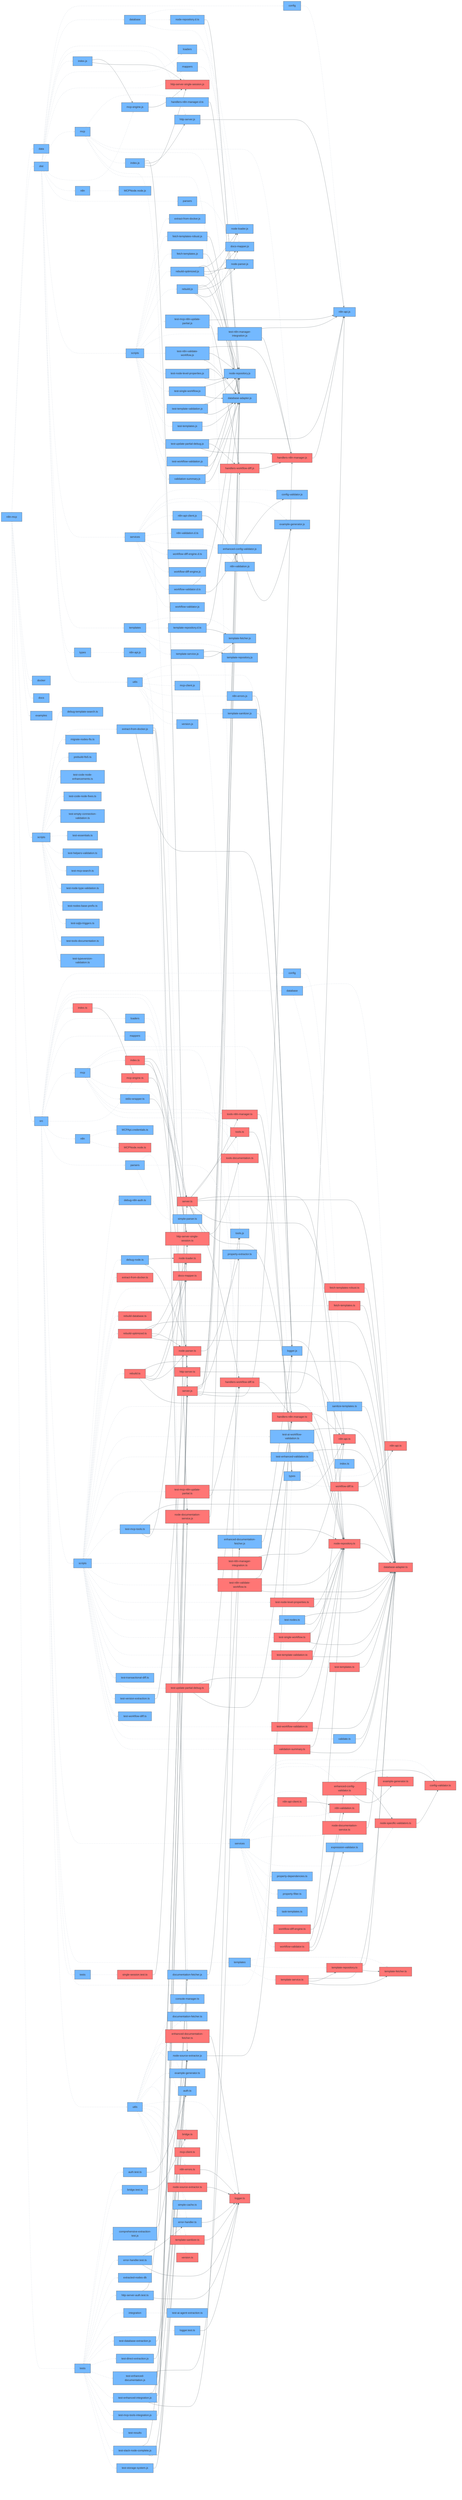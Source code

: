 graph LR
classDef package-node fill:#a29bfe,stroke:#2d3436,shape:ellipse
classDef package-scope-node fill:#ffeaa7,stroke:#2d3436,shape:stadium

  %% Package Scopes

  %% Node Definitions & Styles
  node0["n8n-mcp"];
  style node0 fill:#74b9ff,stroke:#333,stroke-width:1px
  node1["data"];
  style node1 fill:#74b9ff,stroke:#333,stroke-width:1px
  node2["dist"];
  style node2 fill:#74b9ff,stroke:#333,stroke-width:1px
  node3["docker"];
  style node3 fill:#74b9ff,stroke:#333,stroke-width:1px
  node4["docs"];
  style node4 fill:#74b9ff,stroke:#333,stroke-width:1px
  node5["examples"];
  style node5 fill:#74b9ff,stroke:#333,stroke-width:1px
  node6["scripts"];
  style node6 fill:#74b9ff,stroke:#333,stroke-width:1px
  node7["src"];
  style node7 fill:#74b9ff,stroke:#333,stroke-width:1px
  node8["tests"];
  style node8 fill:#74b9ff,stroke:#333,stroke-width:1px
  node9["config"];
  style node9 fill:#74b9ff,stroke:#333,stroke-width:1px
  node10["database"];
  style node10 fill:#74b9ff,stroke:#333,stroke-width:1px
  node11["http-server-single-session.js"];
  style node11 fill:#ff7675,stroke:#333,stroke-width:1px
  node12["http-server.js"];
  style node12 fill:#74b9ff,stroke:#333,stroke-width:1px
  node13["index.js"];
  style node13 fill:#74b9ff,stroke:#333,stroke-width:1px
  node14["loaders"];
  style node14 fill:#74b9ff,stroke:#333,stroke-width:1px
  node15["mappers"];
  style node15 fill:#74b9ff,stroke:#333,stroke-width:1px
  node16["mcp"];
  style node16 fill:#74b9ff,stroke:#333,stroke-width:1px
  node17["mcp-engine.js"];
  style node17 fill:#74b9ff,stroke:#333,stroke-width:1px
  node18["n8n"];
  style node18 fill:#74b9ff,stroke:#333,stroke-width:1px
  node19["parsers"];
  style node19 fill:#74b9ff,stroke:#333,stroke-width:1px
  node20["scripts"];
  style node20 fill:#74b9ff,stroke:#333,stroke-width:1px
  node21["services"];
  style node21 fill:#74b9ff,stroke:#333,stroke-width:1px
  node22["templates"];
  style node22 fill:#74b9ff,stroke:#333,stroke-width:1px
  node23["types"];
  style node23 fill:#74b9ff,stroke:#333,stroke-width:1px
  node24["utils"];
  style node24 fill:#74b9ff,stroke:#333,stroke-width:1px
  node25["n8n-api.js"];
  style node25 fill:#74b9ff,stroke:#333,stroke-width:1px
  node26["database-adapter.js"];
  style node26 fill:#74b9ff,stroke:#333,stroke-width:1px
  node27["node-repository.d.ts"];
  style node27 fill:#74b9ff,stroke:#333,stroke-width:1px
  node28["node-repository.js"];
  style node28 fill:#74b9ff,stroke:#333,stroke-width:1px
  node29["node-loader.js"];
  style node29 fill:#74b9ff,stroke:#333,stroke-width:1px
  node30["docs-mapper.js"];
  style node30 fill:#74b9ff,stroke:#333,stroke-width:1px
  node31["handlers-n8n-manager.d.ts"];
  style node31 fill:#74b9ff,stroke:#333,stroke-width:1px
  node32["handlers-n8n-manager.js"];
  style node32 fill:#ff7675,stroke:#333,stroke-width:1px
  node33["handlers-workflow-diff.js"];
  style node33 fill:#ff7675,stroke:#333,stroke-width:1px
  node34["index.js"];
  style node34 fill:#74b9ff,stroke:#333,stroke-width:1px
  node35["server.js"];
  style node35 fill:#ff7675,stroke:#333,stroke-width:1px
  node36["tools.js"];
  style node36 fill:#74b9ff,stroke:#333,stroke-width:1px
  node37["MCPNode.node.js"];
  style node37 fill:#74b9ff,stroke:#333,stroke-width:1px
  node38["node-parser.js"];
  style node38 fill:#74b9ff,stroke:#333,stroke-width:1px
  node39["extract-from-docker.js"];
  style node39 fill:#74b9ff,stroke:#333,stroke-width:1px
  node40["fetch-templates-robust.js"];
  style node40 fill:#74b9ff,stroke:#333,stroke-width:1px
  node41["fetch-templates.js"];
  style node41 fill:#74b9ff,stroke:#333,stroke-width:1px
  node42["rebuild-optimized.js"];
  style node42 fill:#74b9ff,stroke:#333,stroke-width:1px
  node43["rebuild.js"];
  style node43 fill:#74b9ff,stroke:#333,stroke-width:1px
  node44["test-mcp-n8n-update-partial.js"];
  style node44 fill:#74b9ff,stroke:#333,stroke-width:1px
  node45["test-n8n-manager-integration.js"];
  style node45 fill:#74b9ff,stroke:#333,stroke-width:1px
  node46["test-n8n-validate-workflow.js"];
  style node46 fill:#74b9ff,stroke:#333,stroke-width:1px
  node47["test-node-level-properties.js"];
  style node47 fill:#74b9ff,stroke:#333,stroke-width:1px
  node48["test-single-workflow.js"];
  style node48 fill:#74b9ff,stroke:#333,stroke-width:1px
  node49["test-template-validation.js"];
  style node49 fill:#74b9ff,stroke:#333,stroke-width:1px
  node50["test-templates.js"];
  style node50 fill:#74b9ff,stroke:#333,stroke-width:1px
  node51["test-update-partial-debug.js"];
  style node51 fill:#74b9ff,stroke:#333,stroke-width:1px
  node52["test-workflow-validation.js"];
  style node52 fill:#74b9ff,stroke:#333,stroke-width:1px
  node53["validation-summary.js"];
  style node53 fill:#74b9ff,stroke:#333,stroke-width:1px
  node54["config-validator.js"];
  style node54 fill:#74b9ff,stroke:#333,stroke-width:1px
  node55["enhanced-config-validator.js"];
  style node55 fill:#74b9ff,stroke:#333,stroke-width:1px
  node56["example-generator.js"];
  style node56 fill:#74b9ff,stroke:#333,stroke-width:1px
  node57["n8n-api-client.js"];
  style node57 fill:#74b9ff,stroke:#333,stroke-width:1px
  node58["n8n-validation.d.ts"];
  style node58 fill:#74b9ff,stroke:#333,stroke-width:1px
  node59["n8n-validation.js"];
  style node59 fill:#74b9ff,stroke:#333,stroke-width:1px
  node60["node-documentation-service.js"];
  style node60 fill:#ff7675,stroke:#333,stroke-width:1px
  node61["workflow-diff-engine.d.ts"];
  style node61 fill:#74b9ff,stroke:#333,stroke-width:1px
  node62["workflow-diff-engine.js"];
  style node62 fill:#74b9ff,stroke:#333,stroke-width:1px
  node63["workflow-validator.d.ts"];
  style node63 fill:#74b9ff,stroke:#333,stroke-width:1px
  node64["workflow-validator.js"];
  style node64 fill:#74b9ff,stroke:#333,stroke-width:1px
  node65["template-fetcher.js"];
  style node65 fill:#74b9ff,stroke:#333,stroke-width:1px
  node66["template-repository.d.ts"];
  style node66 fill:#74b9ff,stroke:#333,stroke-width:1px
  node67["template-repository.js"];
  style node67 fill:#74b9ff,stroke:#333,stroke-width:1px
  node68["template-service.js"];
  style node68 fill:#74b9ff,stroke:#333,stroke-width:1px
  node69["n8n-api.js"];
  style node69 fill:#74b9ff,stroke:#333,stroke-width:1px
  node70["documentation-fetcher.js"];
  style node70 fill:#74b9ff,stroke:#333,stroke-width:1px
  node71["enhanced-documentation-fetcher.js"];
  style node71 fill:#74b9ff,stroke:#333,stroke-width:1px
  node72["logger.js"];
  style node72 fill:#74b9ff,stroke:#333,stroke-width:1px
  node73["mcp-client.js"];
  style node73 fill:#74b9ff,stroke:#333,stroke-width:1px
  node74["n8n-errors.js"];
  style node74 fill:#74b9ff,stroke:#333,stroke-width:1px
  node75["node-source-extractor.js"];
  style node75 fill:#74b9ff,stroke:#333,stroke-width:1px
  node76["template-sanitizer.js"];
  style node76 fill:#74b9ff,stroke:#333,stroke-width:1px
  node77["version.js"];
  style node77 fill:#74b9ff,stroke:#333,stroke-width:1px
  node78["debug-template-search.ts"];
  style node78 fill:#74b9ff,stroke:#333,stroke-width:1px
  node79["extract-from-docker.js"];
  style node79 fill:#74b9ff,stroke:#333,stroke-width:1px
  node80["migrate-nodes-fts.ts"];
  style node80 fill:#74b9ff,stroke:#333,stroke-width:1px
  node81["prebuild-fts5.ts"];
  style node81 fill:#74b9ff,stroke:#333,stroke-width:1px
  node82["test-code-node-enhancements.ts"];
  style node82 fill:#74b9ff,stroke:#333,stroke-width:1px
  node83["test-code-node-fixes.ts"];
  style node83 fill:#74b9ff,stroke:#333,stroke-width:1px
  node84["test-empty-connection-validation.ts"];
  style node84 fill:#74b9ff,stroke:#333,stroke-width:1px
  node85["test-essentials.ts"];
  style node85 fill:#74b9ff,stroke:#333,stroke-width:1px
  node86["test-helpers-validation.ts"];
  style node86 fill:#74b9ff,stroke:#333,stroke-width:1px
  node87["test-mcp-search.ts"];
  style node87 fill:#74b9ff,stroke:#333,stroke-width:1px
  node88["test-node-type-validation.ts"];
  style node88 fill:#74b9ff,stroke:#333,stroke-width:1px
  node89["test-nodes-base-prefix.ts"];
  style node89 fill:#74b9ff,stroke:#333,stroke-width:1px
  node90["test-sqljs-triggers.ts"];
  style node90 fill:#74b9ff,stroke:#333,stroke-width:1px
  node91["test-tools-documentation.ts"];
  style node91 fill:#74b9ff,stroke:#333,stroke-width:1px
  node92["test-typeversion-validation.ts"];
  style node92 fill:#74b9ff,stroke:#333,stroke-width:1px
  node93["config"];
  style node93 fill:#74b9ff,stroke:#333,stroke-width:1px
  node94["database"];
  style node94 fill:#74b9ff,stroke:#333,stroke-width:1px
  node95["http-server-single-session.ts"];
  style node95 fill:#ff7675,stroke:#333,stroke-width:1px
  node96["http-server.ts"];
  style node96 fill:#ff7675,stroke:#333,stroke-width:1px
  node97["index.ts"];
  style node97 fill:#ff7675,stroke:#333,stroke-width:1px
  node98["loaders"];
  style node98 fill:#74b9ff,stroke:#333,stroke-width:1px
  node99["mappers"];
  style node99 fill:#74b9ff,stroke:#333,stroke-width:1px
  node100["mcp"];
  style node100 fill:#74b9ff,stroke:#333,stroke-width:1px
  node101["mcp-engine.ts"];
  style node101 fill:#ff7675,stroke:#333,stroke-width:1px
  node102["n8n"];
  style node102 fill:#74b9ff,stroke:#333,stroke-width:1px
  node103["parsers"];
  style node103 fill:#74b9ff,stroke:#333,stroke-width:1px
  node104["scripts"];
  style node104 fill:#74b9ff,stroke:#333,stroke-width:1px
  node105["services"];
  style node105 fill:#74b9ff,stroke:#333,stroke-width:1px
  node106["templates"];
  style node106 fill:#74b9ff,stroke:#333,stroke-width:1px
  node107["tests"];
  style node107 fill:#74b9ff,stroke:#333,stroke-width:1px
  node108["types"];
  style node108 fill:#74b9ff,stroke:#333,stroke-width:1px
  node109["utils"];
  style node109 fill:#74b9ff,stroke:#333,stroke-width:1px
  node110["n8n-api.ts"];
  style node110 fill:#ff7675,stroke:#333,stroke-width:1px
  node111["database-adapter.ts"];
  style node111 fill:#ff7675,stroke:#333,stroke-width:1px
  node112["node-repository.ts"];
  style node112 fill:#ff7675,stroke:#333,stroke-width:1px
  node113["node-loader.ts"];
  style node113 fill:#ff7675,stroke:#333,stroke-width:1px
  node114["docs-mapper.ts"];
  style node114 fill:#ff7675,stroke:#333,stroke-width:1px
  node115["handlers-n8n-manager.ts"];
  style node115 fill:#ff7675,stroke:#333,stroke-width:1px
  node116["handlers-workflow-diff.ts"];
  style node116 fill:#ff7675,stroke:#333,stroke-width:1px
  node117["index.ts"];
  style node117 fill:#ff7675,stroke:#333,stroke-width:1px
  node118["server.ts"];
  style node118 fill:#ff7675,stroke:#333,stroke-width:1px
  node119["stdio-wrapper.ts"];
  style node119 fill:#74b9ff,stroke:#333,stroke-width:1px
  node120["tools-documentation.ts"];
  style node120 fill:#ff7675,stroke:#333,stroke-width:1px
  node121["tools-n8n-manager.ts"];
  style node121 fill:#ff7675,stroke:#333,stroke-width:1px
  node122["tools.ts"];
  style node122 fill:#ff7675,stroke:#333,stroke-width:1px
  node123["MCPApi.credentials.ts"];
  style node123 fill:#74b9ff,stroke:#333,stroke-width:1px
  node124["MCPNode.node.ts"];
  style node124 fill:#ff7675,stroke:#333,stroke-width:1px
  node125["node-parser.ts"];
  style node125 fill:#ff7675,stroke:#333,stroke-width:1px
  node126["property-extractor.ts"];
  style node126 fill:#74b9ff,stroke:#333,stroke-width:1px
  node127["simple-parser.ts"];
  style node127 fill:#74b9ff,stroke:#333,stroke-width:1px
  node128["debug-n8n-auth.ts"];
  style node128 fill:#74b9ff,stroke:#333,stroke-width:1px
  node129["debug-node.ts"];
  style node129 fill:#74b9ff,stroke:#333,stroke-width:1px
  node130["extract-from-docker.ts"];
  style node130 fill:#ff7675,stroke:#333,stroke-width:1px
  node131["fetch-templates-robust.ts"];
  style node131 fill:#ff7675,stroke:#333,stroke-width:1px
  node132["fetch-templates.ts"];
  style node132 fill:#ff7675,stroke:#333,stroke-width:1px
  node133["rebuild-database.ts"];
  style node133 fill:#ff7675,stroke:#333,stroke-width:1px
  node134["rebuild-optimized.ts"];
  style node134 fill:#ff7675,stroke:#333,stroke-width:1px
  node135["rebuild.ts"];
  style node135 fill:#ff7675,stroke:#333,stroke-width:1px
  node136["sanitize-templates.ts"];
  style node136 fill:#74b9ff,stroke:#333,stroke-width:1px
  node137["test-ai-workflow-validation.ts"];
  style node137 fill:#74b9ff,stroke:#333,stroke-width:1px
  node138["test-enhanced-validation.ts"];
  style node138 fill:#74b9ff,stroke:#333,stroke-width:1px
  node139["test-mcp-n8n-update-partial.ts"];
  style node139 fill:#ff7675,stroke:#333,stroke-width:1px
  node140["test-mcp-tools.ts"];
  style node140 fill:#74b9ff,stroke:#333,stroke-width:1px
  node141["test-n8n-manager-integration.ts"];
  style node141 fill:#ff7675,stroke:#333,stroke-width:1px
  node142["test-n8n-validate-workflow.ts"];
  style node142 fill:#ff7675,stroke:#333,stroke-width:1px
  node143["test-node-level-properties.ts"];
  style node143 fill:#ff7675,stroke:#333,stroke-width:1px
  node144["test-nodes.ts"];
  style node144 fill:#74b9ff,stroke:#333,stroke-width:1px
  node145["test-single-workflow.ts"];
  style node145 fill:#ff7675,stroke:#333,stroke-width:1px
  node146["test-template-validation.ts"];
  style node146 fill:#ff7675,stroke:#333,stroke-width:1px
  node147["test-templates.ts"];
  style node147 fill:#ff7675,stroke:#333,stroke-width:1px
  node148["test-transactional-diff.ts"];
  style node148 fill:#74b9ff,stroke:#333,stroke-width:1px
  node149["test-update-partial-debug.ts"];
  style node149 fill:#ff7675,stroke:#333,stroke-width:1px
  node150["test-version-extraction.ts"];
  style node150 fill:#74b9ff,stroke:#333,stroke-width:1px
  node151["test-workflow-diff.ts"];
  style node151 fill:#74b9ff,stroke:#333,stroke-width:1px
  node152["test-workflow-validation.ts"];
  style node152 fill:#ff7675,stroke:#333,stroke-width:1px
  node153["validate.ts"];
  style node153 fill:#74b9ff,stroke:#333,stroke-width:1px
  node154["validation-summary.ts"];
  style node154 fill:#ff7675,stroke:#333,stroke-width:1px
  node155["config-validator.ts"];
  style node155 fill:#ff7675,stroke:#333,stroke-width:1px
  node156["enhanced-config-validator.ts"];
  style node156 fill:#ff7675,stroke:#333,stroke-width:1px
  node157["example-generator.ts"];
  style node157 fill:#ff7675,stroke:#333,stroke-width:1px
  node158["expression-validator.ts"];
  style node158 fill:#74b9ff,stroke:#333,stroke-width:1px
  node159["n8n-api-client.ts"];
  style node159 fill:#ff7675,stroke:#333,stroke-width:1px
  node160["n8n-validation.ts"];
  style node160 fill:#ff7675,stroke:#333,stroke-width:1px
  node161["node-documentation-service.ts"];
  style node161 fill:#ff7675,stroke:#333,stroke-width:1px
  node162["node-specific-validators.ts"];
  style node162 fill:#ff7675,stroke:#333,stroke-width:1px
  node163["property-dependencies.ts"];
  style node163 fill:#74b9ff,stroke:#333,stroke-width:1px
  node164["property-filter.ts"];
  style node164 fill:#74b9ff,stroke:#333,stroke-width:1px
  node165["task-templates.ts"];
  style node165 fill:#74b9ff,stroke:#333,stroke-width:1px
  node166["workflow-diff-engine.ts"];
  style node166 fill:#ff7675,stroke:#333,stroke-width:1px
  node167["workflow-validator.ts"];
  style node167 fill:#ff7675,stroke:#333,stroke-width:1px
  node168["template-fetcher.ts"];
  style node168 fill:#ff7675,stroke:#333,stroke-width:1px
  node169["template-repository.ts"];
  style node169 fill:#ff7675,stroke:#333,stroke-width:1px
  node170["template-service.ts"];
  style node170 fill:#ff7675,stroke:#333,stroke-width:1px
  node171["single-session.test.ts"];
  style node171 fill:#ff7675,stroke:#333,stroke-width:1px
  node172["index.ts"];
  style node172 fill:#74b9ff,stroke:#333,stroke-width:1px
  node173["n8n-api.ts"];
  style node173 fill:#ff7675,stroke:#333,stroke-width:1px
  node174["workflow-diff.ts"];
  style node174 fill:#ff7675,stroke:#333,stroke-width:1px
  node175["auth.ts"];
  style node175 fill:#74b9ff,stroke:#333,stroke-width:1px
  node176["bridge.ts"];
  style node176 fill:#ff7675,stroke:#333,stroke-width:1px
  node177["console-manager.ts"];
  style node177 fill:#74b9ff,stroke:#333,stroke-width:1px
  node178["documentation-fetcher.ts"];
  style node178 fill:#74b9ff,stroke:#333,stroke-width:1px
  node179["enhanced-documentation-fetcher.ts"];
  style node179 fill:#ff7675,stroke:#333,stroke-width:1px
  node180["error-handler.ts"];
  style node180 fill:#74b9ff,stroke:#333,stroke-width:1px
  node181["example-generator.ts"];
  style node181 fill:#74b9ff,stroke:#333,stroke-width:1px
  node182["logger.ts"];
  style node182 fill:#ff7675,stroke:#333,stroke-width:1px
  node183["mcp-client.ts"];
  style node183 fill:#ff7675,stroke:#333,stroke-width:1px
  node184["n8n-errors.ts"];
  style node184 fill:#ff7675,stroke:#333,stroke-width:1px
  node185["node-source-extractor.ts"];
  style node185 fill:#ff7675,stroke:#333,stroke-width:1px
  node186["simple-cache.ts"];
  style node186 fill:#74b9ff,stroke:#333,stroke-width:1px
  node187["template-sanitizer.ts"];
  style node187 fill:#ff7675,stroke:#333,stroke-width:1px
  node188["version.ts"];
  style node188 fill:#ff7675,stroke:#333,stroke-width:1px
  node189["auth.test.ts"];
  style node189 fill:#74b9ff,stroke:#333,stroke-width:1px
  node190["bridge.test.ts"];
  style node190 fill:#74b9ff,stroke:#333,stroke-width:1px
  node191["comprehensive-extraction-test.js"];
  style node191 fill:#74b9ff,stroke:#333,stroke-width:1px
  node192["error-handler.test.ts"];
  style node192 fill:#74b9ff,stroke:#333,stroke-width:1px
  node193["extracted-nodes-db"];
  style node193 fill:#74b9ff,stroke:#333,stroke-width:1px
  node194["http-server-auth.test.ts"];
  style node194 fill:#74b9ff,stroke:#333,stroke-width:1px
  node195["integration"];
  style node195 fill:#74b9ff,stroke:#333,stroke-width:1px
  node196["logger.test.ts"];
  style node196 fill:#74b9ff,stroke:#333,stroke-width:1px
  node197["test-database-extraction.js"];
  style node197 fill:#74b9ff,stroke:#333,stroke-width:1px
  node198["test-direct-extraction.js"];
  style node198 fill:#74b9ff,stroke:#333,stroke-width:1px
  node199["test-enhanced-documentation.js"];
  style node199 fill:#74b9ff,stroke:#333,stroke-width:1px
  node200["test-enhanced-integration.js"];
  style node200 fill:#74b9ff,stroke:#333,stroke-width:1px
  node201["test-mcp-tools-integration.js"];
  style node201 fill:#74b9ff,stroke:#333,stroke-width:1px
  node202["test-results"];
  style node202 fill:#74b9ff,stroke:#333,stroke-width:1px
  node203["test-slack-node-complete.js"];
  style node203 fill:#74b9ff,stroke:#333,stroke-width:1px
  node204["test-storage-system.js"];
  style node204 fill:#74b9ff,stroke:#333,stroke-width:1px
  node205["test-ai-agent-extraction.ts"];
  style node205 fill:#74b9ff,stroke:#333,stroke-width:1px

  %% Edge Definitions
  node0 --> node1
  linkStyle 0 stroke:#dfe4ea,stroke-width:2px,stroke-dasharray:5,5
  node0 --> node2
  linkStyle 1 stroke:#dfe4ea,stroke-width:2px,stroke-dasharray:5,5
  node0 --> node3
  linkStyle 2 stroke:#dfe4ea,stroke-width:2px,stroke-dasharray:5,5
  node0 --> node4
  linkStyle 3 stroke:#dfe4ea,stroke-width:2px,stroke-dasharray:5,5
  node0 --> node5
  linkStyle 4 stroke:#dfe4ea,stroke-width:2px,stroke-dasharray:5,5
  node0 --> node6
  linkStyle 5 stroke:#dfe4ea,stroke-width:2px,stroke-dasharray:5,5
  node0 --> node7
  linkStyle 6 stroke:#dfe4ea,stroke-width:2px,stroke-dasharray:5,5
  node0 --> node8
  linkStyle 7 stroke:#dfe4ea,stroke-width:2px,stroke-dasharray:5,5
  node2 --> node9
  linkStyle 8 stroke:#dfe4ea,stroke-width:2px,stroke-dasharray:5,5
  node2 --> node10
  linkStyle 9 stroke:#dfe4ea,stroke-width:2px,stroke-dasharray:5,5
  node2 --> node11
  linkStyle 10 stroke:#dfe4ea,stroke-width:2px,stroke-dasharray:5,5
  node2 --> node12
  linkStyle 11 stroke:#dfe4ea,stroke-width:2px,stroke-dasharray:5,5
  node2 --> node13
  linkStyle 12 stroke:#dfe4ea,stroke-width:2px,stroke-dasharray:5,5
  node2 --> node14
  linkStyle 13 stroke:#dfe4ea,stroke-width:2px,stroke-dasharray:5,5
  node2 --> node15
  linkStyle 14 stroke:#dfe4ea,stroke-width:2px,stroke-dasharray:5,5
  node2 --> node16
  linkStyle 15 stroke:#dfe4ea,stroke-width:2px,stroke-dasharray:5,5
  node2 --> node17
  linkStyle 16 stroke:#dfe4ea,stroke-width:2px,stroke-dasharray:5,5
  node2 --> node18
  linkStyle 17 stroke:#dfe4ea,stroke-width:2px,stroke-dasharray:5,5
  node2 --> node19
  linkStyle 18 stroke:#dfe4ea,stroke-width:2px,stroke-dasharray:5,5
  node2 --> node20
  linkStyle 19 stroke:#dfe4ea,stroke-width:2px,stroke-dasharray:5,5
  node2 --> node21
  linkStyle 20 stroke:#dfe4ea,stroke-width:2px,stroke-dasharray:5,5
  node2 --> node22
  linkStyle 21 stroke:#dfe4ea,stroke-width:2px,stroke-dasharray:5,5
  node2 --> node23
  linkStyle 22 stroke:#dfe4ea,stroke-width:2px,stroke-dasharray:5,5
  node2 --> node24
  linkStyle 23 stroke:#dfe4ea,stroke-width:2px,stroke-dasharray:5,5
  node9 --> node25
  linkStyle 24 stroke:#dfe4ea,stroke-width:2px,stroke-dasharray:5,5
  node10 --> node26
  linkStyle 25 stroke:#dfe4ea,stroke-width:2px,stroke-dasharray:5,5
  node10 --> node27
  linkStyle 26 stroke:#dfe4ea,stroke-width:2px,stroke-dasharray:5,5
  node10 --> node28
  linkStyle 27 stroke:#dfe4ea,stroke-width:2px,stroke-dasharray:5,5
  node27 --> node26
  linkStyle 28 stroke:#636e72,stroke-width:1px
  node12 --> node25
  linkStyle 29 stroke:#636e72,stroke-width:1px
  node13 --> node17
  linkStyle 30 stroke:#636e72,stroke-width:1px
  node13 --> node11
  linkStyle 31 stroke:#636e72,stroke-width:1px
  node14 --> node29
  linkStyle 32 stroke:#dfe4ea,stroke-width:2px,stroke-dasharray:5,5
  node15 --> node30
  linkStyle 33 stroke:#dfe4ea,stroke-width:2px,stroke-dasharray:5,5
  node16 --> node31
  linkStyle 34 stroke:#dfe4ea,stroke-width:2px,stroke-dasharray:5,5
  node16 --> node32
  linkStyle 35 stroke:#dfe4ea,stroke-width:2px,stroke-dasharray:5,5
  node16 --> node33
  linkStyle 36 stroke:#dfe4ea,stroke-width:2px,stroke-dasharray:5,5
  node16 --> node34
  linkStyle 37 stroke:#dfe4ea,stroke-width:2px,stroke-dasharray:5,5
  node16 --> node35
  linkStyle 38 stroke:#dfe4ea,stroke-width:2px,stroke-dasharray:5,5
  node16 --> node36
  linkStyle 39 stroke:#dfe4ea,stroke-width:2px,stroke-dasharray:5,5
  node31 --> node28
  linkStyle 40 stroke:#636e72,stroke-width:1px
  node32 --> node25
  linkStyle 41 stroke:#636e72,stroke-width:1px
  node33 --> node32
  linkStyle 42 stroke:#636e72,stroke-width:1px
  node34 --> node35
  linkStyle 43 stroke:#636e72,stroke-width:1px
  node34 --> node12
  linkStyle 44 stroke:#636e72,stroke-width:1px
  node34 --> node11
  linkStyle 45 stroke:#636e72,stroke-width:1px
  node35 --> node36
  linkStyle 46 stroke:#636e72,stroke-width:1px
  node35 --> node28
  linkStyle 47 stroke:#636e72,stroke-width:1px
  node35 --> node26
  linkStyle 48 stroke:#636e72,stroke-width:1px
  node35 --> node25
  linkStyle 49 stroke:#636e72,stroke-width:1px
  node35 --> node32
  linkStyle 50 stroke:#636e72,stroke-width:1px
  node35 --> node33
  linkStyle 51 stroke:#636e72,stroke-width:1px
  node17 --> node11
  linkStyle 52 stroke:#636e72,stroke-width:1px
  node18 --> node37
  linkStyle 53 stroke:#dfe4ea,stroke-width:2px,stroke-dasharray:5,5
  node19 --> node38
  linkStyle 54 stroke:#dfe4ea,stroke-width:2px,stroke-dasharray:5,5
  node20 --> node39
  linkStyle 55 stroke:#dfe4ea,stroke-width:2px,stroke-dasharray:5,5
  node20 --> node40
  linkStyle 56 stroke:#dfe4ea,stroke-width:2px,stroke-dasharray:5,5
  node20 --> node41
  linkStyle 57 stroke:#dfe4ea,stroke-width:2px,stroke-dasharray:5,5
  node20 --> node42
  linkStyle 58 stroke:#dfe4ea,stroke-width:2px,stroke-dasharray:5,5
  node20 --> node43
  linkStyle 59 stroke:#dfe4ea,stroke-width:2px,stroke-dasharray:5,5
  node20 --> node44
  linkStyle 60 stroke:#dfe4ea,stroke-width:2px,stroke-dasharray:5,5
  node20 --> node45
  linkStyle 61 stroke:#dfe4ea,stroke-width:2px,stroke-dasharray:5,5
  node20 --> node46
  linkStyle 62 stroke:#dfe4ea,stroke-width:2px,stroke-dasharray:5,5
  node20 --> node47
  linkStyle 63 stroke:#dfe4ea,stroke-width:2px,stroke-dasharray:5,5
  node20 --> node48
  linkStyle 64 stroke:#dfe4ea,stroke-width:2px,stroke-dasharray:5,5
  node20 --> node49
  linkStyle 65 stroke:#dfe4ea,stroke-width:2px,stroke-dasharray:5,5
  node20 --> node50
  linkStyle 66 stroke:#dfe4ea,stroke-width:2px,stroke-dasharray:5,5
  node20 --> node51
  linkStyle 67 stroke:#dfe4ea,stroke-width:2px,stroke-dasharray:5,5
  node20 --> node52
  linkStyle 68 stroke:#dfe4ea,stroke-width:2px,stroke-dasharray:5,5
  node20 --> node53
  linkStyle 69 stroke:#dfe4ea,stroke-width:2px,stroke-dasharray:5,5
  node40 --> node26
  linkStyle 70 stroke:#636e72,stroke-width:1px
  node41 --> node26
  linkStyle 71 stroke:#636e72,stroke-width:1px
  node42 --> node26
  linkStyle 72 stroke:#636e72,stroke-width:1px
  node42 --> node29
  linkStyle 73 stroke:#636e72,stroke-width:1px
  node42 --> node38
  linkStyle 74 stroke:#636e72,stroke-width:1px
  node42 --> node30
  linkStyle 75 stroke:#636e72,stroke-width:1px
  node42 --> node28
  linkStyle 76 stroke:#636e72,stroke-width:1px
  node43 --> node26
  linkStyle 77 stroke:#636e72,stroke-width:1px
  node43 --> node29
  linkStyle 78 stroke:#636e72,stroke-width:1px
  node43 --> node38
  linkStyle 79 stroke:#636e72,stroke-width:1px
  node43 --> node30
  linkStyle 80 stroke:#636e72,stroke-width:1px
  node43 --> node28
  linkStyle 81 stroke:#636e72,stroke-width:1px
  node44 --> node25
  linkStyle 82 stroke:#636e72,stroke-width:1px
  node44 --> node33
  linkStyle 83 stroke:#636e72,stroke-width:1px
  node45 --> node25
  linkStyle 84 stroke:#636e72,stroke-width:1px
  node45 --> node32
  linkStyle 85 stroke:#636e72,stroke-width:1px
  node46 --> node32
  linkStyle 86 stroke:#636e72,stroke-width:1px
  node46 --> node28
  linkStyle 87 stroke:#636e72,stroke-width:1px
  node46 --> node26
  linkStyle 88 stroke:#636e72,stroke-width:1px
  node47 --> node26
  linkStyle 89 stroke:#636e72,stroke-width:1px
  node47 --> node28
  linkStyle 90 stroke:#636e72,stroke-width:1px
  node48 --> node28
  linkStyle 91 stroke:#636e72,stroke-width:1px
  node48 --> node26
  linkStyle 92 stroke:#636e72,stroke-width:1px
  node49 --> node28
  linkStyle 93 stroke:#636e72,stroke-width:1px
  node49 --> node26
  linkStyle 94 stroke:#636e72,stroke-width:1px
  node50 --> node26
  linkStyle 95 stroke:#636e72,stroke-width:1px
  node51 --> node25
  linkStyle 96 stroke:#636e72,stroke-width:1px
  node51 --> node33
  linkStyle 97 stroke:#636e72,stroke-width:1px
  node51 --> node32
  linkStyle 98 stroke:#636e72,stroke-width:1px
  node52 --> node28
  linkStyle 99 stroke:#636e72,stroke-width:1px
  node52 --> node26
  linkStyle 100 stroke:#636e72,stroke-width:1px
  node53 --> node28
  linkStyle 101 stroke:#636e72,stroke-width:1px
  node53 --> node26
  linkStyle 102 stroke:#636e72,stroke-width:1px
  node21 --> node54
  linkStyle 103 stroke:#dfe4ea,stroke-width:2px,stroke-dasharray:5,5
  node21 --> node55
  linkStyle 104 stroke:#dfe4ea,stroke-width:2px,stroke-dasharray:5,5
  node21 --> node56
  linkStyle 105 stroke:#dfe4ea,stroke-width:2px,stroke-dasharray:5,5
  node21 --> node57
  linkStyle 106 stroke:#dfe4ea,stroke-width:2px,stroke-dasharray:5,5
  node21 --> node58
  linkStyle 107 stroke:#dfe4ea,stroke-width:2px,stroke-dasharray:5,5
  node21 --> node59
  linkStyle 108 stroke:#dfe4ea,stroke-width:2px,stroke-dasharray:5,5
  node21 --> node60
  linkStyle 109 stroke:#dfe4ea,stroke-width:2px,stroke-dasharray:5,5
  node21 --> node61
  linkStyle 110 stroke:#dfe4ea,stroke-width:2px,stroke-dasharray:5,5
  node21 --> node62
  linkStyle 111 stroke:#dfe4ea,stroke-width:2px,stroke-dasharray:5,5
  node21 --> node63
  linkStyle 112 stroke:#dfe4ea,stroke-width:2px,stroke-dasharray:5,5
  node21 --> node64
  linkStyle 113 stroke:#dfe4ea,stroke-width:2px,stroke-dasharray:5,5
  node55 --> node54
  linkStyle 114 stroke:#636e72,stroke-width:1px
  node55 --> node56
  linkStyle 115 stroke:#636e72,stroke-width:1px
  node57 --> node59
  linkStyle 116 stroke:#636e72,stroke-width:1px
  node60 --> node26
  linkStyle 117 stroke:#636e72,stroke-width:1px
  node63 --> node28
  linkStyle 118 stroke:#636e72,stroke-width:1px
  node63 --> node55
  linkStyle 119 stroke:#636e72,stroke-width:1px
  node22 --> node65
  linkStyle 120 stroke:#dfe4ea,stroke-width:2px,stroke-dasharray:5,5
  node22 --> node66
  linkStyle 121 stroke:#dfe4ea,stroke-width:2px,stroke-dasharray:5,5
  node22 --> node67
  linkStyle 122 stroke:#dfe4ea,stroke-width:2px,stroke-dasharray:5,5
  node22 --> node68
  linkStyle 123 stroke:#dfe4ea,stroke-width:2px,stroke-dasharray:5,5
  node66 --> node26
  linkStyle 124 stroke:#636e72,stroke-width:1px
  node66 --> node65
  linkStyle 125 stroke:#636e72,stroke-width:1px
  node68 --> node67
  linkStyle 126 stroke:#636e72,stroke-width:1px
  node68 --> node65
  linkStyle 127 stroke:#636e72,stroke-width:1px
  node23 --> node69
  linkStyle 128 stroke:#dfe4ea,stroke-width:2px,stroke-dasharray:5,5
  node24 --> node70
  linkStyle 129 stroke:#dfe4ea,stroke-width:2px,stroke-dasharray:5,5
  node24 --> node71
  linkStyle 130 stroke:#dfe4ea,stroke-width:2px,stroke-dasharray:5,5
  node24 --> node72
  linkStyle 131 stroke:#dfe4ea,stroke-width:2px,stroke-dasharray:5,5
  node24 --> node73
  linkStyle 132 stroke:#dfe4ea,stroke-width:2px,stroke-dasharray:5,5
  node24 --> node74
  linkStyle 133 stroke:#dfe4ea,stroke-width:2px,stroke-dasharray:5,5
  node24 --> node75
  linkStyle 134 stroke:#dfe4ea,stroke-width:2px,stroke-dasharray:5,5
  node24 --> node76
  linkStyle 135 stroke:#dfe4ea,stroke-width:2px,stroke-dasharray:5,5
  node24 --> node77
  linkStyle 136 stroke:#dfe4ea,stroke-width:2px,stroke-dasharray:5,5
  node70 --> node71
  linkStyle 137 stroke:#636e72,stroke-width:1px
  node71 --> node72
  linkStyle 138 stroke:#636e72,stroke-width:1px
  node74 --> node72
  linkStyle 139 stroke:#636e72,stroke-width:1px
  node75 --> node72
  linkStyle 140 stroke:#636e72,stroke-width:1px
  node76 --> node72
  linkStyle 141 stroke:#636e72,stroke-width:1px
  node6 --> node78
  linkStyle 142 stroke:#dfe4ea,stroke-width:2px,stroke-dasharray:5,5
  node6 --> node79
  linkStyle 143 stroke:#dfe4ea,stroke-width:2px,stroke-dasharray:5,5
  node6 --> node80
  linkStyle 144 stroke:#dfe4ea,stroke-width:2px,stroke-dasharray:5,5
  node6 --> node81
  linkStyle 145 stroke:#dfe4ea,stroke-width:2px,stroke-dasharray:5,5
  node6 --> node82
  linkStyle 146 stroke:#dfe4ea,stroke-width:2px,stroke-dasharray:5,5
  node6 --> node83
  linkStyle 147 stroke:#dfe4ea,stroke-width:2px,stroke-dasharray:5,5
  node6 --> node84
  linkStyle 148 stroke:#dfe4ea,stroke-width:2px,stroke-dasharray:5,5
  node6 --> node85
  linkStyle 149 stroke:#dfe4ea,stroke-width:2px,stroke-dasharray:5,5
  node6 --> node86
  linkStyle 150 stroke:#dfe4ea,stroke-width:2px,stroke-dasharray:5,5
  node6 --> node87
  linkStyle 151 stroke:#dfe4ea,stroke-width:2px,stroke-dasharray:5,5
  node6 --> node88
  linkStyle 152 stroke:#dfe4ea,stroke-width:2px,stroke-dasharray:5,5
  node6 --> node89
  linkStyle 153 stroke:#dfe4ea,stroke-width:2px,stroke-dasharray:5,5
  node6 --> node90
  linkStyle 154 stroke:#dfe4ea,stroke-width:2px,stroke-dasharray:5,5
  node6 --> node91
  linkStyle 155 stroke:#dfe4ea,stroke-width:2px,stroke-dasharray:5,5
  node6 --> node92
  linkStyle 156 stroke:#dfe4ea,stroke-width:2px,stroke-dasharray:5,5
  node79 --> node60
  linkStyle 157 stroke:#636e72,stroke-width:1px
  node79 --> node75
  linkStyle 158 stroke:#636e72,stroke-width:1px
  node79 --> node72
  linkStyle 159 stroke:#636e72,stroke-width:1px
  node7 --> node93
  linkStyle 160 stroke:#dfe4ea,stroke-width:2px,stroke-dasharray:5,5
  node7 --> node94
  linkStyle 161 stroke:#dfe4ea,stroke-width:2px,stroke-dasharray:5,5
  node7 --> node95
  linkStyle 162 stroke:#dfe4ea,stroke-width:2px,stroke-dasharray:5,5
  node7 --> node96
  linkStyle 163 stroke:#dfe4ea,stroke-width:2px,stroke-dasharray:5,5
  node7 --> node97
  linkStyle 164 stroke:#dfe4ea,stroke-width:2px,stroke-dasharray:5,5
  node7 --> node98
  linkStyle 165 stroke:#dfe4ea,stroke-width:2px,stroke-dasharray:5,5
  node7 --> node99
  linkStyle 166 stroke:#dfe4ea,stroke-width:2px,stroke-dasharray:5,5
  node7 --> node100
  linkStyle 167 stroke:#dfe4ea,stroke-width:2px,stroke-dasharray:5,5
  node7 --> node101
  linkStyle 168 stroke:#dfe4ea,stroke-width:2px,stroke-dasharray:5,5
  node7 --> node102
  linkStyle 169 stroke:#dfe4ea,stroke-width:2px,stroke-dasharray:5,5
  node7 --> node103
  linkStyle 170 stroke:#dfe4ea,stroke-width:2px,stroke-dasharray:5,5
  node7 --> node104
  linkStyle 171 stroke:#dfe4ea,stroke-width:2px,stroke-dasharray:5,5
  node7 --> node105
  linkStyle 172 stroke:#dfe4ea,stroke-width:2px,stroke-dasharray:5,5
  node7 --> node106
  linkStyle 173 stroke:#dfe4ea,stroke-width:2px,stroke-dasharray:5,5
  node7 --> node107
  linkStyle 174 stroke:#dfe4ea,stroke-width:2px,stroke-dasharray:5,5
  node7 --> node108
  linkStyle 175 stroke:#dfe4ea,stroke-width:2px,stroke-dasharray:5,5
  node7 --> node109
  linkStyle 176 stroke:#dfe4ea,stroke-width:2px,stroke-dasharray:5,5
  node93 --> node110
  linkStyle 177 stroke:#dfe4ea,stroke-width:2px,stroke-dasharray:5,5
  node94 --> node111
  linkStyle 178 stroke:#dfe4ea,stroke-width:2px,stroke-dasharray:5,5
  node94 --> node112
  linkStyle 179 stroke:#dfe4ea,stroke-width:2px,stroke-dasharray:5,5
  node112 --> node111
  linkStyle 180 stroke:#636e72,stroke-width:1px
  node96 --> node110
  linkStyle 181 stroke:#636e72,stroke-width:1px
  node97 --> node101
  linkStyle 182 stroke:#636e72,stroke-width:1px
  node98 --> node113
  linkStyle 183 stroke:#dfe4ea,stroke-width:2px,stroke-dasharray:5,5
  node99 --> node114
  linkStyle 184 stroke:#dfe4ea,stroke-width:2px,stroke-dasharray:5,5
  node100 --> node115
  linkStyle 185 stroke:#dfe4ea,stroke-width:2px,stroke-dasharray:5,5
  node100 --> node116
  linkStyle 186 stroke:#dfe4ea,stroke-width:2px,stroke-dasharray:5,5
  node100 --> node117
  linkStyle 187 stroke:#dfe4ea,stroke-width:2px,stroke-dasharray:5,5
  node100 --> node118
  linkStyle 188 stroke:#dfe4ea,stroke-width:2px,stroke-dasharray:5,5
  node100 --> node119
  linkStyle 189 stroke:#dfe4ea,stroke-width:2px,stroke-dasharray:5,5
  node100 --> node120
  linkStyle 190 stroke:#dfe4ea,stroke-width:2px,stroke-dasharray:5,5
  node100 --> node121
  linkStyle 191 stroke:#dfe4ea,stroke-width:2px,stroke-dasharray:5,5
  node100 --> node122
  linkStyle 192 stroke:#dfe4ea,stroke-width:2px,stroke-dasharray:5,5
  node115 --> node110
  linkStyle 193 stroke:#636e72,stroke-width:1px
  node115 --> node112
  linkStyle 194 stroke:#636e72,stroke-width:1px
  node116 --> node115
  linkStyle 195 stroke:#636e72,stroke-width:1px
  node117 --> node118
  linkStyle 196 stroke:#636e72,stroke-width:1px
  node117 --> node96
  linkStyle 197 stroke:#636e72,stroke-width:1px
  node117 --> node95
  linkStyle 198 stroke:#636e72,stroke-width:1px
  node118 --> node122
  linkStyle 199 stroke:#636e72,stroke-width:1px
  node118 --> node121
  linkStyle 200 stroke:#636e72,stroke-width:1px
  node118 --> node112
  linkStyle 201 stroke:#636e72,stroke-width:1px
  node118 --> node111
  linkStyle 202 stroke:#636e72,stroke-width:1px
  node118 --> node110
  linkStyle 203 stroke:#636e72,stroke-width:1px
  node118 --> node115
  linkStyle 204 stroke:#636e72,stroke-width:1px
  node118 --> node116
  linkStyle 205 stroke:#636e72,stroke-width:1px
  node118 --> node120
  linkStyle 206 stroke:#636e72,stroke-width:1px
  node119 --> node118
  linkStyle 207 stroke:#636e72,stroke-width:1px
  node121 --> node108
  linkStyle 208 stroke:#636e72,stroke-width:1px
  node122 --> node108
  linkStyle 209 stroke:#636e72,stroke-width:1px
  node101 --> node95
  linkStyle 210 stroke:#636e72,stroke-width:1px
  node102 --> node123
  linkStyle 211 stroke:#dfe4ea,stroke-width:2px,stroke-dasharray:5,5
  node102 --> node124
  linkStyle 212 stroke:#dfe4ea,stroke-width:2px,stroke-dasharray:5,5
  node103 --> node125
  linkStyle 213 stroke:#dfe4ea,stroke-width:2px,stroke-dasharray:5,5
  node103 --> node126
  linkStyle 214 stroke:#dfe4ea,stroke-width:2px,stroke-dasharray:5,5
  node103 --> node127
  linkStyle 215 stroke:#dfe4ea,stroke-width:2px,stroke-dasharray:5,5
  node125 --> node126
  linkStyle 216 stroke:#636e72,stroke-width:1px
  node104 --> node128
  linkStyle 217 stroke:#dfe4ea,stroke-width:2px,stroke-dasharray:5,5
  node104 --> node129
  linkStyle 218 stroke:#dfe4ea,stroke-width:2px,stroke-dasharray:5,5
  node104 --> node130
  linkStyle 219 stroke:#dfe4ea,stroke-width:2px,stroke-dasharray:5,5
  node104 --> node131
  linkStyle 220 stroke:#dfe4ea,stroke-width:2px,stroke-dasharray:5,5
  node104 --> node132
  linkStyle 221 stroke:#dfe4ea,stroke-width:2px,stroke-dasharray:5,5
  node104 --> node133
  linkStyle 222 stroke:#dfe4ea,stroke-width:2px,stroke-dasharray:5,5
  node104 --> node134
  linkStyle 223 stroke:#dfe4ea,stroke-width:2px,stroke-dasharray:5,5
  node104 --> node135
  linkStyle 224 stroke:#dfe4ea,stroke-width:2px,stroke-dasharray:5,5
  node104 --> node136
  linkStyle 225 stroke:#dfe4ea,stroke-width:2px,stroke-dasharray:5,5
  node104 --> node137
  linkStyle 226 stroke:#dfe4ea,stroke-width:2px,stroke-dasharray:5,5
  node104 --> node138
  linkStyle 227 stroke:#dfe4ea,stroke-width:2px,stroke-dasharray:5,5
  node104 --> node139
  linkStyle 228 stroke:#dfe4ea,stroke-width:2px,stroke-dasharray:5,5
  node104 --> node140
  linkStyle 229 stroke:#dfe4ea,stroke-width:2px,stroke-dasharray:5,5
  node104 --> node141
  linkStyle 230 stroke:#dfe4ea,stroke-width:2px,stroke-dasharray:5,5
  node104 --> node142
  linkStyle 231 stroke:#dfe4ea,stroke-width:2px,stroke-dasharray:5,5
  node104 --> node143
  linkStyle 232 stroke:#dfe4ea,stroke-width:2px,stroke-dasharray:5,5
  node104 --> node144
  linkStyle 233 stroke:#dfe4ea,stroke-width:2px,stroke-dasharray:5,5
  node104 --> node145
  linkStyle 234 stroke:#dfe4ea,stroke-width:2px,stroke-dasharray:5,5
  node104 --> node146
  linkStyle 235 stroke:#dfe4ea,stroke-width:2px,stroke-dasharray:5,5
  node104 --> node147
  linkStyle 236 stroke:#dfe4ea,stroke-width:2px,stroke-dasharray:5,5
  node104 --> node148
  linkStyle 237 stroke:#dfe4ea,stroke-width:2px,stroke-dasharray:5,5
  node104 --> node149
  linkStyle 238 stroke:#dfe4ea,stroke-width:2px,stroke-dasharray:5,5
  node104 --> node150
  linkStyle 239 stroke:#dfe4ea,stroke-width:2px,stroke-dasharray:5,5
  node104 --> node151
  linkStyle 240 stroke:#dfe4ea,stroke-width:2px,stroke-dasharray:5,5
  node104 --> node152
  linkStyle 241 stroke:#dfe4ea,stroke-width:2px,stroke-dasharray:5,5
  node104 --> node153
  linkStyle 242 stroke:#dfe4ea,stroke-width:2px,stroke-dasharray:5,5
  node104 --> node154
  linkStyle 243 stroke:#dfe4ea,stroke-width:2px,stroke-dasharray:5,5
  node129 --> node113
  linkStyle 244 stroke:#636e72,stroke-width:1px
  node129 --> node125
  linkStyle 245 stroke:#636e72,stroke-width:1px
  node131 --> node111
  linkStyle 246 stroke:#636e72,stroke-width:1px
  node132 --> node111
  linkStyle 247 stroke:#636e72,stroke-width:1px
  node134 --> node111
  linkStyle 248 stroke:#636e72,stroke-width:1px
  node134 --> node113
  linkStyle 249 stroke:#636e72,stroke-width:1px
  node134 --> node125
  linkStyle 250 stroke:#636e72,stroke-width:1px
  node134 --> node114
  linkStyle 251 stroke:#636e72,stroke-width:1px
  node134 --> node112
  linkStyle 252 stroke:#636e72,stroke-width:1px
  node135 --> node111
  linkStyle 253 stroke:#636e72,stroke-width:1px
  node135 --> node113
  linkStyle 254 stroke:#636e72,stroke-width:1px
  node135 --> node125
  linkStyle 255 stroke:#636e72,stroke-width:1px
  node135 --> node114
  linkStyle 256 stroke:#636e72,stroke-width:1px
  node135 --> node112
  linkStyle 257 stroke:#636e72,stroke-width:1px
  node136 --> node111
  linkStyle 258 stroke:#636e72,stroke-width:1px
  node137 --> node111
  linkStyle 259 stroke:#636e72,stroke-width:1px
  node137 --> node112
  linkStyle 260 stroke:#636e72,stroke-width:1px
  node138 --> node111
  linkStyle 261 stroke:#636e72,stroke-width:1px
  node138 --> node112
  linkStyle 262 stroke:#636e72,stroke-width:1px
  node139 --> node110
  linkStyle 263 stroke:#636e72,stroke-width:1px
  node139 --> node116
  linkStyle 264 stroke:#636e72,stroke-width:1px
  node140 --> node111
  linkStyle 265 stroke:#636e72,stroke-width:1px
  node140 --> node112
  linkStyle 266 stroke:#636e72,stroke-width:1px
  node140 --> node118
  linkStyle 267 stroke:#636e72,stroke-width:1px
  node141 --> node110
  linkStyle 268 stroke:#636e72,stroke-width:1px
  node141 --> node115
  linkStyle 269 stroke:#636e72,stroke-width:1px
  node142 --> node115
  linkStyle 270 stroke:#636e72,stroke-width:1px
  node142 --> node112
  linkStyle 271 stroke:#636e72,stroke-width:1px
  node142 --> node111
  linkStyle 272 stroke:#636e72,stroke-width:1px
  node143 --> node111
  linkStyle 273 stroke:#636e72,stroke-width:1px
  node143 --> node112
  linkStyle 274 stroke:#636e72,stroke-width:1px
  node144 --> node111
  linkStyle 275 stroke:#636e72,stroke-width:1px
  node144 --> node112
  linkStyle 276 stroke:#636e72,stroke-width:1px
  node145 --> node112
  linkStyle 277 stroke:#636e72,stroke-width:1px
  node145 --> node111
  linkStyle 278 stroke:#636e72,stroke-width:1px
  node146 --> node112
  linkStyle 279 stroke:#636e72,stroke-width:1px
  node146 --> node111
  linkStyle 280 stroke:#636e72,stroke-width:1px
  node147 --> node111
  linkStyle 281 stroke:#636e72,stroke-width:1px
  node149 --> node110
  linkStyle 282 stroke:#636e72,stroke-width:1px
  node149 --> node116
  linkStyle 283 stroke:#636e72,stroke-width:1px
  node149 --> node115
  linkStyle 284 stroke:#636e72,stroke-width:1px
  node150 --> node125
  linkStyle 285 stroke:#636e72,stroke-width:1px
  node152 --> node112
  linkStyle 286 stroke:#636e72,stroke-width:1px
  node152 --> node111
  linkStyle 287 stroke:#636e72,stroke-width:1px
  node153 --> node111
  linkStyle 288 stroke:#636e72,stroke-width:1px
  node154 --> node112
  linkStyle 289 stroke:#636e72,stroke-width:1px
  node154 --> node111
  linkStyle 290 stroke:#636e72,stroke-width:1px
  node105 --> node155
  linkStyle 291 stroke:#dfe4ea,stroke-width:2px,stroke-dasharray:5,5
  node105 --> node156
  linkStyle 292 stroke:#dfe4ea,stroke-width:2px,stroke-dasharray:5,5
  node105 --> node157
  linkStyle 293 stroke:#dfe4ea,stroke-width:2px,stroke-dasharray:5,5
  node105 --> node158
  linkStyle 294 stroke:#dfe4ea,stroke-width:2px,stroke-dasharray:5,5
  node105 --> node159
  linkStyle 295 stroke:#dfe4ea,stroke-width:2px,stroke-dasharray:5,5
  node105 --> node160
  linkStyle 296 stroke:#dfe4ea,stroke-width:2px,stroke-dasharray:5,5
  node105 --> node161
  linkStyle 297 stroke:#dfe4ea,stroke-width:2px,stroke-dasharray:5,5
  node105 --> node162
  linkStyle 298 stroke:#dfe4ea,stroke-width:2px,stroke-dasharray:5,5
  node105 --> node163
  linkStyle 299 stroke:#dfe4ea,stroke-width:2px,stroke-dasharray:5,5
  node105 --> node164
  linkStyle 300 stroke:#dfe4ea,stroke-width:2px,stroke-dasharray:5,5
  node105 --> node165
  linkStyle 301 stroke:#dfe4ea,stroke-width:2px,stroke-dasharray:5,5
  node105 --> node166
  linkStyle 302 stroke:#dfe4ea,stroke-width:2px,stroke-dasharray:5,5
  node105 --> node167
  linkStyle 303 stroke:#dfe4ea,stroke-width:2px,stroke-dasharray:5,5
  node156 --> node155
  linkStyle 304 stroke:#636e72,stroke-width:1px
  node156 --> node162
  linkStyle 305 stroke:#636e72,stroke-width:1px
  node156 --> node157
  linkStyle 306 stroke:#636e72,stroke-width:1px
  node159 --> node160
  linkStyle 307 stroke:#636e72,stroke-width:1px
  node161 --> node111
  linkStyle 308 stroke:#636e72,stroke-width:1px
  node162 --> node155
  linkStyle 309 stroke:#636e72,stroke-width:1px
  node166 --> node160
  linkStyle 310 stroke:#636e72,stroke-width:1px
  node167 --> node112
  linkStyle 311 stroke:#636e72,stroke-width:1px
  node167 --> node156
  linkStyle 312 stroke:#636e72,stroke-width:1px
  node167 --> node158
  linkStyle 313 stroke:#636e72,stroke-width:1px
  node106 --> node168
  linkStyle 314 stroke:#dfe4ea,stroke-width:2px,stroke-dasharray:5,5
  node106 --> node169
  linkStyle 315 stroke:#dfe4ea,stroke-width:2px,stroke-dasharray:5,5
  node106 --> node170
  linkStyle 316 stroke:#dfe4ea,stroke-width:2px,stroke-dasharray:5,5
  node169 --> node111
  linkStyle 317 stroke:#636e72,stroke-width:1px
  node169 --> node168
  linkStyle 318 stroke:#636e72,stroke-width:1px
  node170 --> node111
  linkStyle 319 stroke:#636e72,stroke-width:1px
  node170 --> node169
  linkStyle 320 stroke:#636e72,stroke-width:1px
  node170 --> node168
  linkStyle 321 stroke:#636e72,stroke-width:1px
  node107 --> node171
  linkStyle 322 stroke:#dfe4ea,stroke-width:2px,stroke-dasharray:5,5
  node171 --> node95
  linkStyle 323 stroke:#636e72,stroke-width:1px
  node108 --> node172
  linkStyle 324 stroke:#dfe4ea,stroke-width:2px,stroke-dasharray:5,5
  node108 --> node173
  linkStyle 325 stroke:#dfe4ea,stroke-width:2px,stroke-dasharray:5,5
  node108 --> node174
  linkStyle 326 stroke:#dfe4ea,stroke-width:2px,stroke-dasharray:5,5
  node174 --> node173
  linkStyle 327 stroke:#636e72,stroke-width:1px
  node109 --> node175
  linkStyle 328 stroke:#dfe4ea,stroke-width:2px,stroke-dasharray:5,5
  node109 --> node176
  linkStyle 329 stroke:#dfe4ea,stroke-width:2px,stroke-dasharray:5,5
  node109 --> node177
  linkStyle 330 stroke:#dfe4ea,stroke-width:2px,stroke-dasharray:5,5
  node109 --> node178
  linkStyle 331 stroke:#dfe4ea,stroke-width:2px,stroke-dasharray:5,5
  node109 --> node179
  linkStyle 332 stroke:#dfe4ea,stroke-width:2px,stroke-dasharray:5,5
  node109 --> node180
  linkStyle 333 stroke:#dfe4ea,stroke-width:2px,stroke-dasharray:5,5
  node109 --> node181
  linkStyle 334 stroke:#dfe4ea,stroke-width:2px,stroke-dasharray:5,5
  node109 --> node182
  linkStyle 335 stroke:#dfe4ea,stroke-width:2px,stroke-dasharray:5,5
  node109 --> node183
  linkStyle 336 stroke:#dfe4ea,stroke-width:2px,stroke-dasharray:5,5
  node109 --> node184
  linkStyle 337 stroke:#dfe4ea,stroke-width:2px,stroke-dasharray:5,5
  node109 --> node185
  linkStyle 338 stroke:#dfe4ea,stroke-width:2px,stroke-dasharray:5,5
  node109 --> node186
  linkStyle 339 stroke:#dfe4ea,stroke-width:2px,stroke-dasharray:5,5
  node109 --> node187
  linkStyle 340 stroke:#dfe4ea,stroke-width:2px,stroke-dasharray:5,5
  node109 --> node188
  linkStyle 341 stroke:#dfe4ea,stroke-width:2px,stroke-dasharray:5,5
  node179 --> node182
  linkStyle 342 stroke:#636e72,stroke-width:1px
  node180 --> node182
  linkStyle 343 stroke:#636e72,stroke-width:1px
  node184 --> node182
  linkStyle 344 stroke:#636e72,stroke-width:1px
  node185 --> node182
  linkStyle 345 stroke:#636e72,stroke-width:1px
  node187 --> node182
  linkStyle 346 stroke:#636e72,stroke-width:1px
  node8 --> node189
  linkStyle 347 stroke:#dfe4ea,stroke-width:2px,stroke-dasharray:5,5
  node8 --> node190
  linkStyle 348 stroke:#dfe4ea,stroke-width:2px,stroke-dasharray:5,5
  node8 --> node191
  linkStyle 349 stroke:#dfe4ea,stroke-width:2px,stroke-dasharray:5,5
  node8 --> node192
  linkStyle 350 stroke:#dfe4ea,stroke-width:2px,stroke-dasharray:5,5
  node8 --> node193
  linkStyle 351 stroke:#dfe4ea,stroke-width:2px,stroke-dasharray:5,5
  node8 --> node194
  linkStyle 352 stroke:#dfe4ea,stroke-width:2px,stroke-dasharray:5,5
  node8 --> node195
  linkStyle 353 stroke:#dfe4ea,stroke-width:2px,stroke-dasharray:5,5
  node8 --> node196
  linkStyle 354 stroke:#dfe4ea,stroke-width:2px,stroke-dasharray:5,5
  node8 --> node197
  linkStyle 355 stroke:#dfe4ea,stroke-width:2px,stroke-dasharray:5,5
  node8 --> node198
  linkStyle 356 stroke:#dfe4ea,stroke-width:2px,stroke-dasharray:5,5
  node8 --> node199
  linkStyle 357 stroke:#dfe4ea,stroke-width:2px,stroke-dasharray:5,5
  node8 --> node200
  linkStyle 358 stroke:#dfe4ea,stroke-width:2px,stroke-dasharray:5,5
  node8 --> node201
  linkStyle 359 stroke:#dfe4ea,stroke-width:2px,stroke-dasharray:5,5
  node8 --> node202
  linkStyle 360 stroke:#dfe4ea,stroke-width:2px,stroke-dasharray:5,5
  node8 --> node203
  linkStyle 361 stroke:#dfe4ea,stroke-width:2px,stroke-dasharray:5,5
  node8 --> node204
  linkStyle 362 stroke:#dfe4ea,stroke-width:2px,stroke-dasharray:5,5
  node189 --> node175
  linkStyle 363 stroke:#636e72,stroke-width:1px
  node190 --> node176
  linkStyle 364 stroke:#636e72,stroke-width:1px
  node191 --> node75
  linkStyle 365 stroke:#636e72,stroke-width:1px
  node191 --> node35
  linkStyle 366 stroke:#636e72,stroke-width:1px
  node192 --> node180
  linkStyle 367 stroke:#636e72,stroke-width:1px
  node192 --> node182
  linkStyle 368 stroke:#636e72,stroke-width:1px
  node194 --> node96
  linkStyle 369 stroke:#636e72,stroke-width:1px
  node194 --> node182
  linkStyle 370 stroke:#636e72,stroke-width:1px
  node195 --> node205
  linkStyle 371 stroke:#dfe4ea,stroke-width:2px,stroke-dasharray:5,5
  node196 --> node182
  linkStyle 372 stroke:#636e72,stroke-width:1px
  node197 --> node75
  linkStyle 373 stroke:#636e72,stroke-width:1px
  node198 --> node75
  linkStyle 374 stroke:#636e72,stroke-width:1px
  node199 --> node71
  linkStyle 375 stroke:#636e72,stroke-width:1px
  node199 --> node75
  linkStyle 376 stroke:#636e72,stroke-width:1px
  node200 --> node70
  linkStyle 377 stroke:#636e72,stroke-width:1px
  node200 --> node60
  linkStyle 378 stroke:#636e72,stroke-width:1px
  node200 --> node35
  linkStyle 379 stroke:#636e72,stroke-width:1px
  node200 --> node36
  linkStyle 380 stroke:#636e72,stroke-width:1px
  node201 --> node35
  linkStyle 381 stroke:#636e72,stroke-width:1px
  node203 --> node60
  linkStyle 382 stroke:#636e72,stroke-width:1px
  node203 --> node70
  linkStyle 383 stroke:#636e72,stroke-width:1px
  node203 --> node75
  linkStyle 384 stroke:#636e72,stroke-width:1px
  node204 --> node75
  linkStyle 385 stroke:#636e72,stroke-width:1px